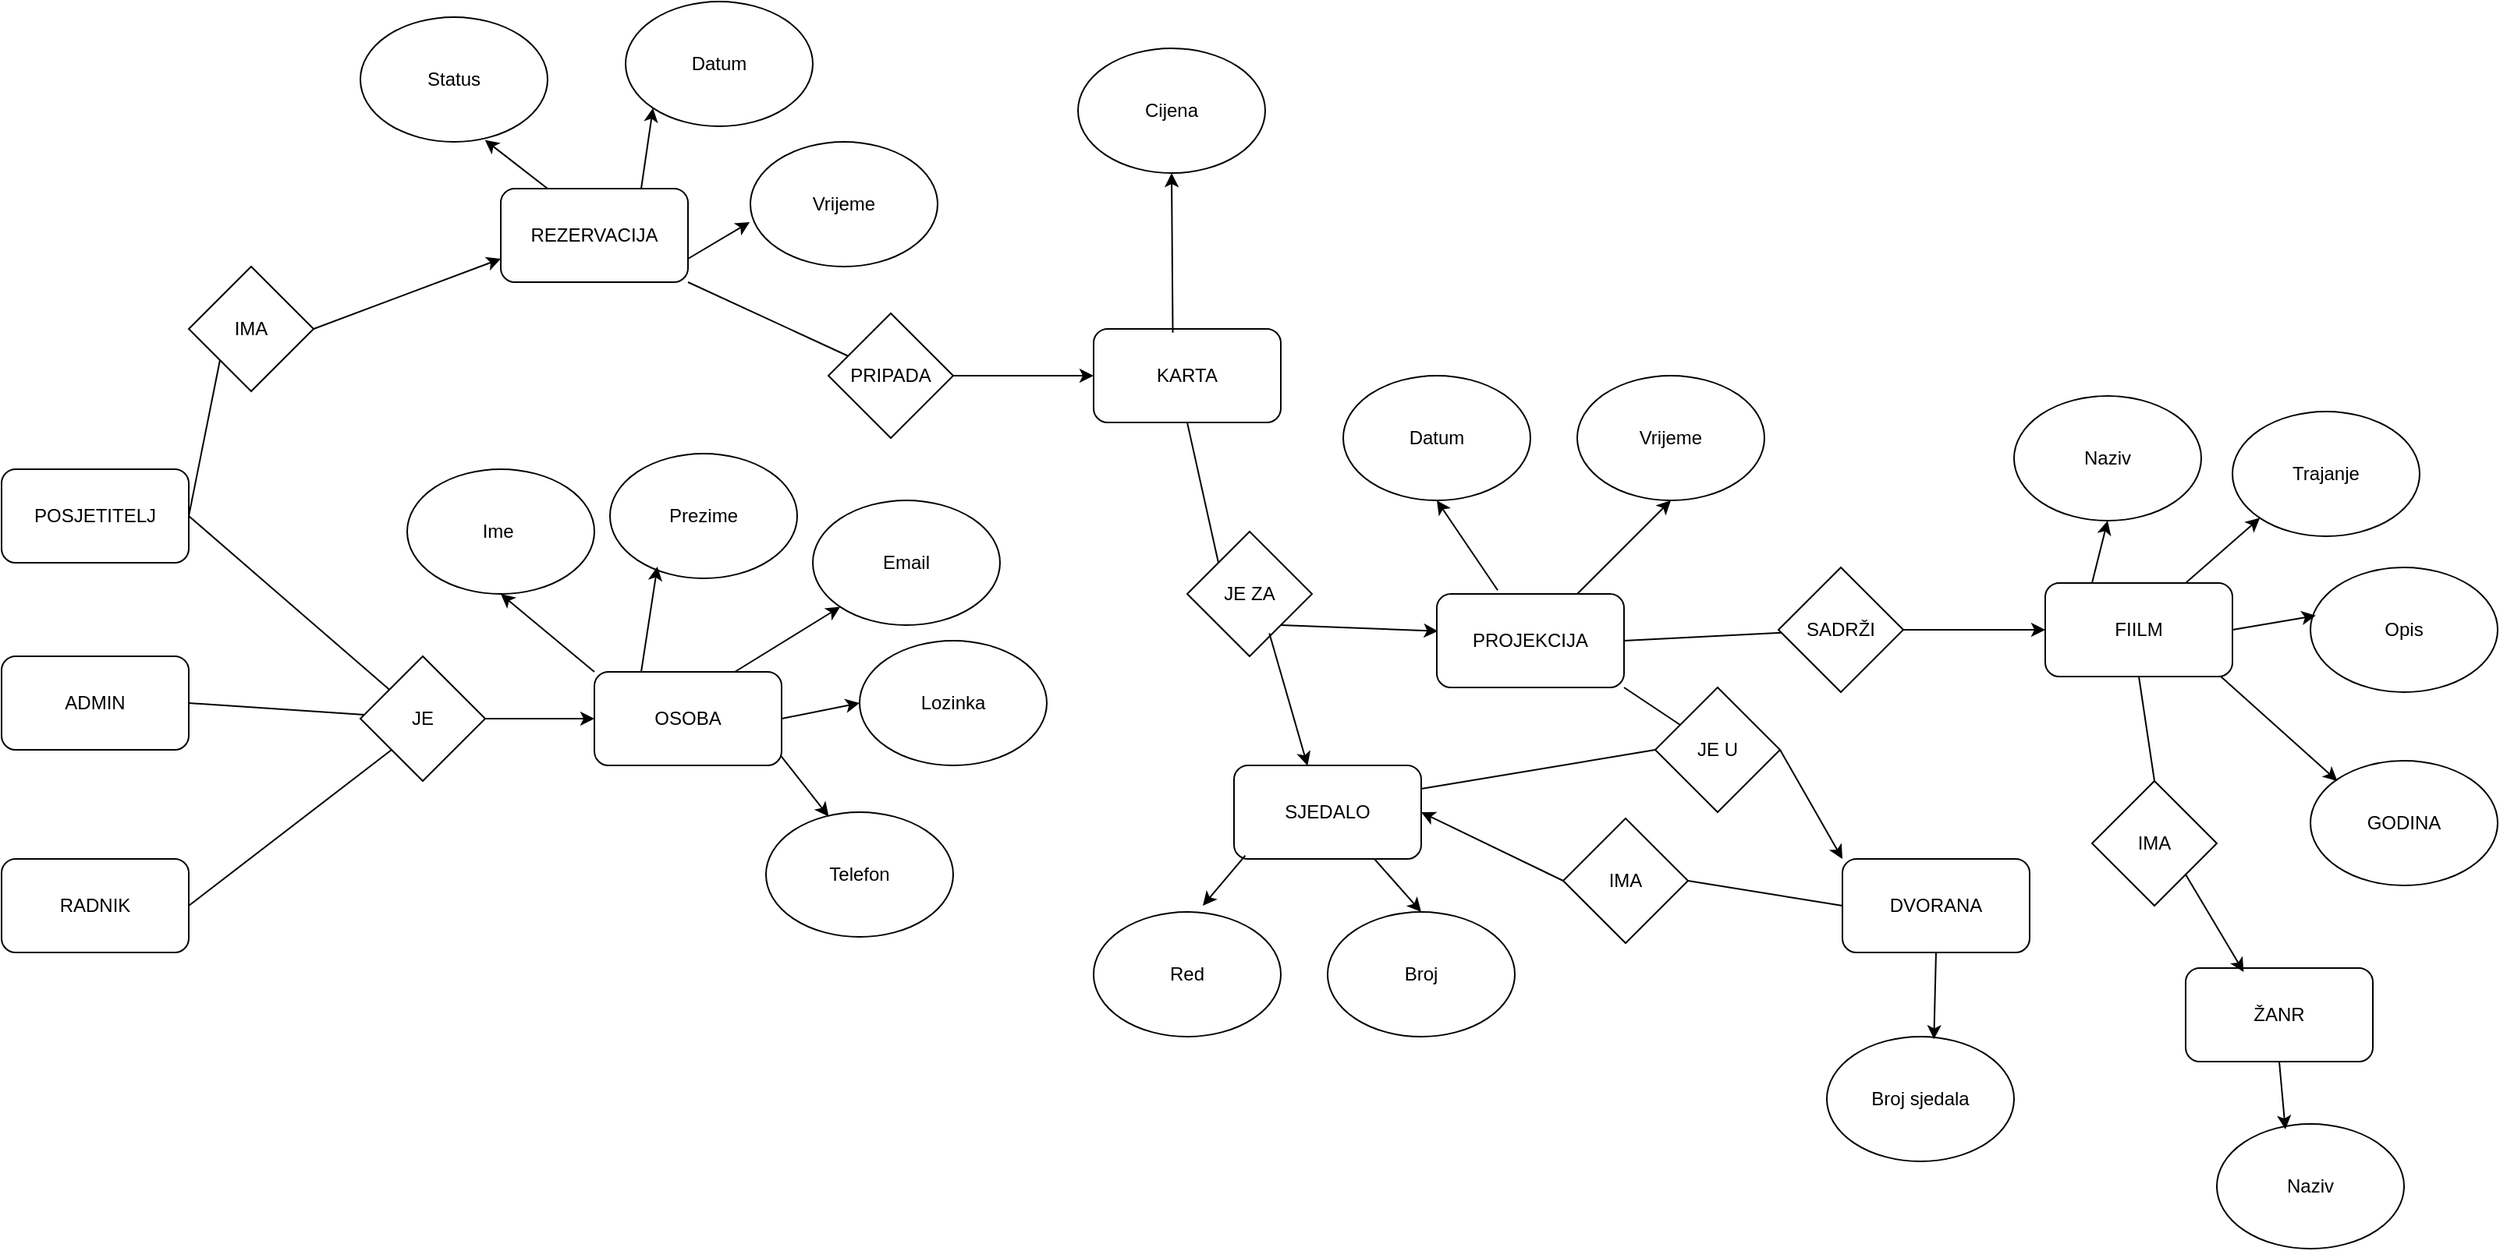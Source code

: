 <mxfile version="27.1.6">
  <diagram name="Page-1" id="46gfVLRia4m7PnuHblLA">
    <mxGraphModel dx="1153" dy="1342" grid="1" gridSize="10" guides="1" tooltips="1" connect="1" arrows="1" fold="1" page="1" pageScale="1" pageWidth="1169" pageHeight="827" math="0" shadow="0">
      <root>
        <mxCell id="0" />
        <mxCell id="1" parent="0" />
        <mxCell id="ApttCaKkj1XdF3SvVOe8-1" value="OSOBA" style="rounded=1;whiteSpace=wrap;html=1;" parent="1" vertex="1">
          <mxGeometry x="430" y="340" width="120" height="60" as="geometry" />
        </mxCell>
        <mxCell id="ApttCaKkj1XdF3SvVOe8-2" value="REZERVACIJA" style="rounded=1;whiteSpace=wrap;html=1;" parent="1" vertex="1">
          <mxGeometry x="370" y="30" width="120" height="60" as="geometry" />
        </mxCell>
        <mxCell id="ApttCaKkj1XdF3SvVOe8-3" value="&lt;div&gt;RADNIK&lt;/div&gt;" style="rounded=1;whiteSpace=wrap;html=1;" parent="1" vertex="1">
          <mxGeometry x="50" y="460" width="120" height="60" as="geometry" />
        </mxCell>
        <mxCell id="ApttCaKkj1XdF3SvVOe8-4" value="POSJETITELJ" style="rounded=1;whiteSpace=wrap;html=1;" parent="1" vertex="1">
          <mxGeometry x="50" y="210" width="120" height="60" as="geometry" />
        </mxCell>
        <mxCell id="ApttCaKkj1XdF3SvVOe8-5" value="ADMIN" style="rounded=1;whiteSpace=wrap;html=1;" parent="1" vertex="1">
          <mxGeometry x="50" y="330" width="120" height="60" as="geometry" />
        </mxCell>
        <mxCell id="ApttCaKkj1XdF3SvVOe8-6" value="JE" style="rhombus;whiteSpace=wrap;html=1;" parent="1" vertex="1">
          <mxGeometry x="280" y="330" width="80" height="80" as="geometry" />
        </mxCell>
        <mxCell id="ApttCaKkj1XdF3SvVOe8-7" value="" style="endArrow=none;html=1;rounded=0;exitX=1;exitY=0.5;exitDx=0;exitDy=0;entryX=0;entryY=1;entryDx=0;entryDy=0;" parent="1" source="ApttCaKkj1XdF3SvVOe8-3" target="ApttCaKkj1XdF3SvVOe8-6" edge="1">
          <mxGeometry width="50" height="50" relative="1" as="geometry">
            <mxPoint x="550" y="380" as="sourcePoint" />
            <mxPoint x="600" y="330" as="targetPoint" />
          </mxGeometry>
        </mxCell>
        <mxCell id="ApttCaKkj1XdF3SvVOe8-8" value="" style="endArrow=none;html=1;rounded=0;exitX=1;exitY=0.5;exitDx=0;exitDy=0;" parent="1" source="ApttCaKkj1XdF3SvVOe8-5" target="ApttCaKkj1XdF3SvVOe8-6" edge="1">
          <mxGeometry width="50" height="50" relative="1" as="geometry">
            <mxPoint x="180" y="380" as="sourcePoint" />
            <mxPoint x="230" y="330" as="targetPoint" />
          </mxGeometry>
        </mxCell>
        <mxCell id="ApttCaKkj1XdF3SvVOe8-9" value="" style="endArrow=none;html=1;rounded=0;exitX=1;exitY=0.5;exitDx=0;exitDy=0;" parent="1" source="ApttCaKkj1XdF3SvVOe8-4" target="ApttCaKkj1XdF3SvVOe8-6" edge="1">
          <mxGeometry width="50" height="50" relative="1" as="geometry">
            <mxPoint x="550" y="380" as="sourcePoint" />
            <mxPoint x="600" y="330" as="targetPoint" />
          </mxGeometry>
        </mxCell>
        <mxCell id="ApttCaKkj1XdF3SvVOe8-10" value="" style="endArrow=classic;html=1;rounded=0;exitX=1;exitY=0.5;exitDx=0;exitDy=0;entryX=0;entryY=0.5;entryDx=0;entryDy=0;" parent="1" source="ApttCaKkj1XdF3SvVOe8-6" target="ApttCaKkj1XdF3SvVOe8-1" edge="1">
          <mxGeometry width="50" height="50" relative="1" as="geometry">
            <mxPoint x="550" y="380" as="sourcePoint" />
            <mxPoint x="600" y="330" as="targetPoint" />
          </mxGeometry>
        </mxCell>
        <mxCell id="ApttCaKkj1XdF3SvVOe8-11" value="" style="endArrow=none;html=1;rounded=0;entryX=0;entryY=1;entryDx=0;entryDy=0;" parent="1" target="ApttCaKkj1XdF3SvVOe8-12" edge="1">
          <mxGeometry width="50" height="50" relative="1" as="geometry">
            <mxPoint x="170" y="240" as="sourcePoint" />
            <mxPoint x="260" y="200" as="targetPoint" />
          </mxGeometry>
        </mxCell>
        <mxCell id="ApttCaKkj1XdF3SvVOe8-12" value="IMA" style="rhombus;whiteSpace=wrap;html=1;" parent="1" vertex="1">
          <mxGeometry x="170" y="80" width="80" height="80" as="geometry" />
        </mxCell>
        <mxCell id="ApttCaKkj1XdF3SvVOe8-13" value="" style="endArrow=classic;html=1;rounded=0;exitX=1;exitY=0.5;exitDx=0;exitDy=0;entryX=0;entryY=0.75;entryDx=0;entryDy=0;" parent="1" source="ApttCaKkj1XdF3SvVOe8-12" target="ApttCaKkj1XdF3SvVOe8-2" edge="1">
          <mxGeometry width="50" height="50" relative="1" as="geometry">
            <mxPoint x="550" y="380" as="sourcePoint" />
            <mxPoint x="600" y="330" as="targetPoint" />
          </mxGeometry>
        </mxCell>
        <mxCell id="ApttCaKkj1XdF3SvVOe8-14" value="KARTA" style="rounded=1;whiteSpace=wrap;html=1;" parent="1" vertex="1">
          <mxGeometry x="750" y="120" width="120" height="60" as="geometry" />
        </mxCell>
        <mxCell id="ApttCaKkj1XdF3SvVOe8-15" value="PROJEKCIJA" style="rounded=1;whiteSpace=wrap;html=1;" parent="1" vertex="1">
          <mxGeometry x="970" y="290" width="120" height="60" as="geometry" />
        </mxCell>
        <mxCell id="ApttCaKkj1XdF3SvVOe8-16" value="Ime&amp;nbsp;" style="ellipse;whiteSpace=wrap;html=1;" parent="1" vertex="1">
          <mxGeometry x="310" y="210" width="120" height="80" as="geometry" />
        </mxCell>
        <mxCell id="ApttCaKkj1XdF3SvVOe8-18" value="Prezime" style="ellipse;whiteSpace=wrap;html=1;" parent="1" vertex="1">
          <mxGeometry x="440" y="200" width="120" height="80" as="geometry" />
        </mxCell>
        <mxCell id="ApttCaKkj1XdF3SvVOe8-20" value="" style="endArrow=classic;html=1;rounded=0;entryX=0.5;entryY=1;entryDx=0;entryDy=0;exitX=0;exitY=0;exitDx=0;exitDy=0;" parent="1" source="ApttCaKkj1XdF3SvVOe8-1" target="ApttCaKkj1XdF3SvVOe8-16" edge="1">
          <mxGeometry width="50" height="50" relative="1" as="geometry">
            <mxPoint x="360" y="380" as="sourcePoint" />
            <mxPoint x="410" y="330" as="targetPoint" />
          </mxGeometry>
        </mxCell>
        <mxCell id="ApttCaKkj1XdF3SvVOe8-21" value="" style="endArrow=classic;html=1;rounded=0;entryX=0.253;entryY=0.906;entryDx=0;entryDy=0;exitX=0.25;exitY=0;exitDx=0;exitDy=0;entryPerimeter=0;" parent="1" source="ApttCaKkj1XdF3SvVOe8-1" target="ApttCaKkj1XdF3SvVOe8-18" edge="1">
          <mxGeometry width="50" height="50" relative="1" as="geometry">
            <mxPoint x="360" y="380" as="sourcePoint" />
            <mxPoint x="410" y="330" as="targetPoint" />
          </mxGeometry>
        </mxCell>
        <mxCell id="ApttCaKkj1XdF3SvVOe8-22" value="Lozinka" style="ellipse;whiteSpace=wrap;html=1;" parent="1" vertex="1">
          <mxGeometry x="600" y="320" width="120" height="80" as="geometry" />
        </mxCell>
        <mxCell id="ApttCaKkj1XdF3SvVOe8-23" value="Email" style="ellipse;whiteSpace=wrap;html=1;" parent="1" vertex="1">
          <mxGeometry x="570" y="230" width="120" height="80" as="geometry" />
        </mxCell>
        <mxCell id="ApttCaKkj1XdF3SvVOe8-24" value="Telefon" style="ellipse;whiteSpace=wrap;html=1;" parent="1" vertex="1">
          <mxGeometry x="540" y="430" width="120" height="80" as="geometry" />
        </mxCell>
        <mxCell id="ApttCaKkj1XdF3SvVOe8-25" value="" style="endArrow=classic;html=1;rounded=0;entryX=0;entryY=1;entryDx=0;entryDy=0;exitX=0.75;exitY=0;exitDx=0;exitDy=0;" parent="1" source="ApttCaKkj1XdF3SvVOe8-1" target="ApttCaKkj1XdF3SvVOe8-23" edge="1">
          <mxGeometry width="50" height="50" relative="1" as="geometry">
            <mxPoint x="660" y="350" as="sourcePoint" />
            <mxPoint x="710" y="300" as="targetPoint" />
          </mxGeometry>
        </mxCell>
        <mxCell id="ApttCaKkj1XdF3SvVOe8-26" value="" style="endArrow=classic;html=1;rounded=0;entryX=0;entryY=0.5;entryDx=0;entryDy=0;exitX=1;exitY=0.5;exitDx=0;exitDy=0;" parent="1" source="ApttCaKkj1XdF3SvVOe8-1" target="ApttCaKkj1XdF3SvVOe8-22" edge="1">
          <mxGeometry width="50" height="50" relative="1" as="geometry">
            <mxPoint x="660" y="350" as="sourcePoint" />
            <mxPoint x="710" y="300" as="targetPoint" />
          </mxGeometry>
        </mxCell>
        <mxCell id="ApttCaKkj1XdF3SvVOe8-27" value="" style="endArrow=classic;html=1;rounded=0;exitX=0.994;exitY=0.892;exitDx=0;exitDy=0;exitPerimeter=0;entryX=0.335;entryY=0.035;entryDx=0;entryDy=0;entryPerimeter=0;" parent="1" source="ApttCaKkj1XdF3SvVOe8-1" target="ApttCaKkj1XdF3SvVOe8-24" edge="1">
          <mxGeometry width="50" height="50" relative="1" as="geometry">
            <mxPoint x="660" y="350" as="sourcePoint" />
            <mxPoint x="710" y="300" as="targetPoint" />
          </mxGeometry>
        </mxCell>
        <mxCell id="ApttCaKkj1XdF3SvVOe8-28" value="Datum" style="ellipse;whiteSpace=wrap;html=1;" parent="1" vertex="1">
          <mxGeometry x="450" y="-90" width="120" height="80" as="geometry" />
        </mxCell>
        <mxCell id="ApttCaKkj1XdF3SvVOe8-29" value="Status" style="ellipse;whiteSpace=wrap;html=1;" parent="1" vertex="1">
          <mxGeometry x="280" y="-80" width="120" height="80" as="geometry" />
        </mxCell>
        <mxCell id="ApttCaKkj1XdF3SvVOe8-30" value="Vrijeme" style="ellipse;whiteSpace=wrap;html=1;" parent="1" vertex="1">
          <mxGeometry x="530" width="120" height="80" as="geometry" />
        </mxCell>
        <mxCell id="ApttCaKkj1XdF3SvVOe8-31" value="" style="endArrow=classic;html=1;rounded=0;entryX=-0.003;entryY=0.643;entryDx=0;entryDy=0;entryPerimeter=0;exitX=1;exitY=0.75;exitDx=0;exitDy=0;" parent="1" source="ApttCaKkj1XdF3SvVOe8-2" target="ApttCaKkj1XdF3SvVOe8-30" edge="1">
          <mxGeometry width="50" height="50" relative="1" as="geometry">
            <mxPoint x="620" y="260" as="sourcePoint" />
            <mxPoint x="670" y="210" as="targetPoint" />
          </mxGeometry>
        </mxCell>
        <mxCell id="ApttCaKkj1XdF3SvVOe8-32" value="" style="endArrow=classic;html=1;rounded=0;entryX=0;entryY=1;entryDx=0;entryDy=0;exitX=0.75;exitY=0;exitDx=0;exitDy=0;" parent="1" source="ApttCaKkj1XdF3SvVOe8-2" target="ApttCaKkj1XdF3SvVOe8-28" edge="1">
          <mxGeometry width="50" height="50" relative="1" as="geometry">
            <mxPoint x="620" y="260" as="sourcePoint" />
            <mxPoint x="670" y="210" as="targetPoint" />
          </mxGeometry>
        </mxCell>
        <mxCell id="ApttCaKkj1XdF3SvVOe8-33" value="" style="endArrow=classic;html=1;rounded=0;entryX=0.665;entryY=0.985;entryDx=0;entryDy=0;entryPerimeter=0;exitX=0.25;exitY=0;exitDx=0;exitDy=0;" parent="1" source="ApttCaKkj1XdF3SvVOe8-2" target="ApttCaKkj1XdF3SvVOe8-29" edge="1">
          <mxGeometry width="50" height="50" relative="1" as="geometry">
            <mxPoint x="620" y="260" as="sourcePoint" />
            <mxPoint x="670" y="210" as="targetPoint" />
          </mxGeometry>
        </mxCell>
        <mxCell id="ApttCaKkj1XdF3SvVOe8-34" value="Cijena" style="ellipse;whiteSpace=wrap;html=1;" parent="1" vertex="1">
          <mxGeometry x="740" y="-60" width="120" height="80" as="geometry" />
        </mxCell>
        <mxCell id="ApttCaKkj1XdF3SvVOe8-35" value="" style="endArrow=classic;html=1;rounded=0;entryX=0.5;entryY=1;entryDx=0;entryDy=0;exitX=0.423;exitY=0.039;exitDx=0;exitDy=0;exitPerimeter=0;" parent="1" source="ApttCaKkj1XdF3SvVOe8-14" target="ApttCaKkj1XdF3SvVOe8-34" edge="1">
          <mxGeometry width="50" height="50" relative="1" as="geometry">
            <mxPoint x="870" y="240" as="sourcePoint" />
            <mxPoint x="920" y="190" as="targetPoint" />
          </mxGeometry>
        </mxCell>
        <mxCell id="ApttCaKkj1XdF3SvVOe8-36" value="" style="endArrow=none;html=1;rounded=0;exitX=1;exitY=1;exitDx=0;exitDy=0;" parent="1" source="ApttCaKkj1XdF3SvVOe8-2" target="ApttCaKkj1XdF3SvVOe8-37" edge="1">
          <mxGeometry width="50" height="50" relative="1" as="geometry">
            <mxPoint x="770" y="230" as="sourcePoint" />
            <mxPoint x="570" y="120" as="targetPoint" />
          </mxGeometry>
        </mxCell>
        <mxCell id="ApttCaKkj1XdF3SvVOe8-37" value="PRIPADA" style="rhombus;whiteSpace=wrap;html=1;" parent="1" vertex="1">
          <mxGeometry x="580" y="110" width="80" height="80" as="geometry" />
        </mxCell>
        <mxCell id="ApttCaKkj1XdF3SvVOe8-38" value="" style="endArrow=classic;html=1;rounded=0;exitX=1;exitY=0.5;exitDx=0;exitDy=0;entryX=0;entryY=0.5;entryDx=0;entryDy=0;" parent="1" source="ApttCaKkj1XdF3SvVOe8-37" target="ApttCaKkj1XdF3SvVOe8-14" edge="1">
          <mxGeometry width="50" height="50" relative="1" as="geometry">
            <mxPoint x="770" y="230" as="sourcePoint" />
            <mxPoint x="820" y="180" as="targetPoint" />
          </mxGeometry>
        </mxCell>
        <mxCell id="ApttCaKkj1XdF3SvVOe8-39" value="Datum" style="ellipse;whiteSpace=wrap;html=1;" parent="1" vertex="1">
          <mxGeometry x="910" y="150" width="120" height="80" as="geometry" />
        </mxCell>
        <mxCell id="ApttCaKkj1XdF3SvVOe8-40" value="Vrijeme" style="ellipse;whiteSpace=wrap;html=1;" parent="1" vertex="1">
          <mxGeometry x="1060" y="150" width="120" height="80" as="geometry" />
        </mxCell>
        <mxCell id="ApttCaKkj1XdF3SvVOe8-41" value="" style="endArrow=classic;html=1;rounded=0;entryX=0.5;entryY=1;entryDx=0;entryDy=0;exitX=0.325;exitY=-0.04;exitDx=0;exitDy=0;exitPerimeter=0;" parent="1" source="ApttCaKkj1XdF3SvVOe8-15" target="ApttCaKkj1XdF3SvVOe8-39" edge="1">
          <mxGeometry width="50" height="50" relative="1" as="geometry">
            <mxPoint x="810" y="260" as="sourcePoint" />
            <mxPoint x="860" y="210" as="targetPoint" />
          </mxGeometry>
        </mxCell>
        <mxCell id="ApttCaKkj1XdF3SvVOe8-42" value="" style="endArrow=classic;html=1;rounded=0;entryX=0.5;entryY=1;entryDx=0;entryDy=0;exitX=0.75;exitY=0;exitDx=0;exitDy=0;" parent="1" source="ApttCaKkj1XdF3SvVOe8-15" target="ApttCaKkj1XdF3SvVOe8-40" edge="1">
          <mxGeometry width="50" height="50" relative="1" as="geometry">
            <mxPoint x="810" y="260" as="sourcePoint" />
            <mxPoint x="860" y="210" as="targetPoint" />
          </mxGeometry>
        </mxCell>
        <mxCell id="ApttCaKkj1XdF3SvVOe8-43" value="JE ZA" style="rhombus;whiteSpace=wrap;html=1;" parent="1" vertex="1">
          <mxGeometry x="810" y="250" width="80" height="80" as="geometry" />
        </mxCell>
        <mxCell id="ApttCaKkj1XdF3SvVOe8-45" value="" style="endArrow=none;html=1;rounded=0;entryX=0.5;entryY=1;entryDx=0;entryDy=0;exitX=0;exitY=0;exitDx=0;exitDy=0;" parent="1" source="ApttCaKkj1XdF3SvVOe8-43" target="ApttCaKkj1XdF3SvVOe8-14" edge="1">
          <mxGeometry width="50" height="50" relative="1" as="geometry">
            <mxPoint x="900" y="370" as="sourcePoint" />
            <mxPoint x="950" y="320" as="targetPoint" />
          </mxGeometry>
        </mxCell>
        <mxCell id="ApttCaKkj1XdF3SvVOe8-46" value="" style="endArrow=classic;html=1;rounded=0;exitX=1;exitY=1;exitDx=0;exitDy=0;entryX=0.006;entryY=0.398;entryDx=0;entryDy=0;entryPerimeter=0;" parent="1" source="ApttCaKkj1XdF3SvVOe8-43" target="ApttCaKkj1XdF3SvVOe8-15" edge="1">
          <mxGeometry width="50" height="50" relative="1" as="geometry">
            <mxPoint x="900" y="370" as="sourcePoint" />
            <mxPoint x="950" y="320" as="targetPoint" />
          </mxGeometry>
        </mxCell>
        <mxCell id="ApttCaKkj1XdF3SvVOe8-48" value="SJEDALO" style="rounded=1;whiteSpace=wrap;html=1;" parent="1" vertex="1">
          <mxGeometry x="840" y="400" width="120" height="60" as="geometry" />
        </mxCell>
        <mxCell id="ApttCaKkj1XdF3SvVOe8-49" value="" style="endArrow=classic;html=1;rounded=0;exitX=0.658;exitY=0.816;exitDx=0;exitDy=0;exitPerimeter=0;entryX=0.393;entryY=0.004;entryDx=0;entryDy=0;entryPerimeter=0;" parent="1" source="ApttCaKkj1XdF3SvVOe8-43" target="ApttCaKkj1XdF3SvVOe8-48" edge="1">
          <mxGeometry width="50" height="50" relative="1" as="geometry">
            <mxPoint x="900" y="370" as="sourcePoint" />
            <mxPoint x="950" y="320" as="targetPoint" />
          </mxGeometry>
        </mxCell>
        <mxCell id="ApttCaKkj1XdF3SvVOe8-50" value="Broj" style="ellipse;whiteSpace=wrap;html=1;" parent="1" vertex="1">
          <mxGeometry x="900" y="494" width="120" height="80" as="geometry" />
        </mxCell>
        <mxCell id="ApttCaKkj1XdF3SvVOe8-51" value="Red" style="ellipse;whiteSpace=wrap;html=1;" parent="1" vertex="1">
          <mxGeometry x="750" y="494" width="120" height="80" as="geometry" />
        </mxCell>
        <mxCell id="ApttCaKkj1XdF3SvVOe8-52" value="" style="endArrow=classic;html=1;rounded=0;exitX=0.06;exitY=0.963;exitDx=0;exitDy=0;exitPerimeter=0;" parent="1" source="ApttCaKkj1XdF3SvVOe8-48" edge="1">
          <mxGeometry width="50" height="50" relative="1" as="geometry">
            <mxPoint x="900" y="370" as="sourcePoint" />
            <mxPoint x="820" y="490" as="targetPoint" />
          </mxGeometry>
        </mxCell>
        <mxCell id="ApttCaKkj1XdF3SvVOe8-53" value="" style="endArrow=classic;html=1;rounded=0;exitX=0.75;exitY=1;exitDx=0;exitDy=0;entryX=0.5;entryY=0;entryDx=0;entryDy=0;" parent="1" source="ApttCaKkj1XdF3SvVOe8-48" target="ApttCaKkj1XdF3SvVOe8-50" edge="1">
          <mxGeometry width="50" height="50" relative="1" as="geometry">
            <mxPoint x="900" y="370" as="sourcePoint" />
            <mxPoint x="950" y="320" as="targetPoint" />
          </mxGeometry>
        </mxCell>
        <mxCell id="ApttCaKkj1XdF3SvVOe8-54" value="DVORANA" style="rounded=1;whiteSpace=wrap;html=1;" parent="1" vertex="1">
          <mxGeometry x="1230" y="460" width="120" height="60" as="geometry" />
        </mxCell>
        <mxCell id="ApttCaKkj1XdF3SvVOe8-56" value="IMA" style="rhombus;whiteSpace=wrap;html=1;" parent="1" vertex="1">
          <mxGeometry x="1051" y="434" width="80" height="80" as="geometry" />
        </mxCell>
        <mxCell id="ApttCaKkj1XdF3SvVOe8-57" value="" style="endArrow=none;html=1;rounded=0;exitX=1;exitY=0.5;exitDx=0;exitDy=0;entryX=0;entryY=0.5;entryDx=0;entryDy=0;" parent="1" source="ApttCaKkj1XdF3SvVOe8-56" target="ApttCaKkj1XdF3SvVOe8-54" edge="1">
          <mxGeometry width="50" height="50" relative="1" as="geometry">
            <mxPoint x="1121.0" y="574" as="sourcePoint" />
            <mxPoint x="1201" y="584" as="targetPoint" />
          </mxGeometry>
        </mxCell>
        <mxCell id="ApttCaKkj1XdF3SvVOe8-58" value="" style="endArrow=classic;html=1;rounded=0;exitX=0;exitY=0.5;exitDx=0;exitDy=0;entryX=1;entryY=0.5;entryDx=0;entryDy=0;" parent="1" source="ApttCaKkj1XdF3SvVOe8-56" target="ApttCaKkj1XdF3SvVOe8-48" edge="1">
          <mxGeometry width="50" height="50" relative="1" as="geometry">
            <mxPoint x="1050" y="340" as="sourcePoint" />
            <mxPoint x="1100" y="290" as="targetPoint" />
          </mxGeometry>
        </mxCell>
        <mxCell id="ApttCaKkj1XdF3SvVOe8-59" value="Broj sjedala" style="ellipse;whiteSpace=wrap;html=1;" parent="1" vertex="1">
          <mxGeometry x="1220" y="574" width="120" height="80" as="geometry" />
        </mxCell>
        <mxCell id="ApttCaKkj1XdF3SvVOe8-60" value="" style="endArrow=classic;html=1;rounded=0;exitX=0.5;exitY=1;exitDx=0;exitDy=0;entryX=0.572;entryY=0.021;entryDx=0;entryDy=0;entryPerimeter=0;" parent="1" source="ApttCaKkj1XdF3SvVOe8-54" target="ApttCaKkj1XdF3SvVOe8-59" edge="1">
          <mxGeometry width="50" height="50" relative="1" as="geometry">
            <mxPoint x="1191" y="448" as="sourcePoint" />
            <mxPoint x="1240" y="554" as="targetPoint" />
          </mxGeometry>
        </mxCell>
        <mxCell id="ApttCaKkj1XdF3SvVOe8-63" value="FIILM" style="rounded=1;whiteSpace=wrap;html=1;" parent="1" vertex="1">
          <mxGeometry x="1360" y="283" width="120" height="60" as="geometry" />
        </mxCell>
        <mxCell id="ApttCaKkj1XdF3SvVOe8-66" value="Trajanje" style="ellipse;whiteSpace=wrap;html=1;" parent="1" vertex="1">
          <mxGeometry x="1480" y="173" width="120" height="80" as="geometry" />
        </mxCell>
        <mxCell id="ApttCaKkj1XdF3SvVOe8-67" value="Naziv" style="ellipse;whiteSpace=wrap;html=1;" parent="1" vertex="1">
          <mxGeometry x="1340" y="163" width="120" height="80" as="geometry" />
        </mxCell>
        <mxCell id="ApttCaKkj1XdF3SvVOe8-68" value="Opis" style="ellipse;whiteSpace=wrap;html=1;" parent="1" vertex="1">
          <mxGeometry x="1530" y="273" width="120" height="80" as="geometry" />
        </mxCell>
        <mxCell id="ApttCaKkj1XdF3SvVOe8-69" value="GODINA" style="ellipse;whiteSpace=wrap;html=1;" parent="1" vertex="1">
          <mxGeometry x="1530" y="397" width="120" height="80" as="geometry" />
        </mxCell>
        <mxCell id="ApttCaKkj1XdF3SvVOe8-71" value="" style="endArrow=classic;html=1;rounded=0;entryX=0.5;entryY=1;entryDx=0;entryDy=0;exitX=0.25;exitY=0;exitDx=0;exitDy=0;" parent="1" source="ApttCaKkj1XdF3SvVOe8-63" target="ApttCaKkj1XdF3SvVOe8-67" edge="1">
          <mxGeometry width="50" height="50" relative="1" as="geometry">
            <mxPoint x="1310" y="343" as="sourcePoint" />
            <mxPoint x="1350" y="293" as="targetPoint" />
          </mxGeometry>
        </mxCell>
        <mxCell id="ApttCaKkj1XdF3SvVOe8-72" value="" style="endArrow=classic;html=1;rounded=0;exitX=0.942;exitY=0.98;exitDx=0;exitDy=0;exitPerimeter=0;entryX=0;entryY=0;entryDx=0;entryDy=0;" parent="1" edge="1">
          <mxGeometry width="50" height="50" relative="1" as="geometry">
            <mxPoint x="1472.73" y="343.08" as="sourcePoint" />
            <mxPoint x="1547.264" y="409.996" as="targetPoint" />
          </mxGeometry>
        </mxCell>
        <mxCell id="ApttCaKkj1XdF3SvVOe8-73" value="" style="endArrow=classic;html=1;rounded=0;entryX=0.028;entryY=0.386;entryDx=0;entryDy=0;entryPerimeter=0;" parent="1" target="ApttCaKkj1XdF3SvVOe8-68" edge="1">
          <mxGeometry width="50" height="50" relative="1" as="geometry">
            <mxPoint x="1480" y="313" as="sourcePoint" />
            <mxPoint x="1530" y="263" as="targetPoint" />
          </mxGeometry>
        </mxCell>
        <mxCell id="ApttCaKkj1XdF3SvVOe8-74" value="" style="endArrow=classic;html=1;rounded=0;exitX=0.75;exitY=0;exitDx=0;exitDy=0;entryX=0;entryY=1;entryDx=0;entryDy=0;" parent="1" source="ApttCaKkj1XdF3SvVOe8-63" target="ApttCaKkj1XdF3SvVOe8-66" edge="1">
          <mxGeometry width="50" height="50" relative="1" as="geometry">
            <mxPoint x="1300" y="343" as="sourcePoint" />
            <mxPoint x="1350" y="293" as="targetPoint" />
          </mxGeometry>
        </mxCell>
        <mxCell id="ApttCaKkj1XdF3SvVOe8-75" value="" style="endArrow=none;html=1;rounded=0;exitX=1;exitY=0.5;exitDx=0;exitDy=0;" parent="1" source="ApttCaKkj1XdF3SvVOe8-15" target="ApttCaKkj1XdF3SvVOe8-76" edge="1">
          <mxGeometry width="50" height="50" relative="1" as="geometry">
            <mxPoint x="1160" y="310" as="sourcePoint" />
            <mxPoint x="1170" y="320" as="targetPoint" />
          </mxGeometry>
        </mxCell>
        <mxCell id="ApttCaKkj1XdF3SvVOe8-76" value="SADRŽI" style="rhombus;whiteSpace=wrap;html=1;" parent="1" vertex="1">
          <mxGeometry x="1189" y="273" width="80" height="80" as="geometry" />
        </mxCell>
        <mxCell id="ApttCaKkj1XdF3SvVOe8-77" value="" style="endArrow=classic;html=1;rounded=0;entryX=0;entryY=0.5;entryDx=0;entryDy=0;exitX=1;exitY=0.5;exitDx=0;exitDy=0;" parent="1" source="ApttCaKkj1XdF3SvVOe8-76" target="ApttCaKkj1XdF3SvVOe8-63" edge="1">
          <mxGeometry width="50" height="50" relative="1" as="geometry">
            <mxPoint x="1160" y="340" as="sourcePoint" />
            <mxPoint x="1210" y="290" as="targetPoint" />
          </mxGeometry>
        </mxCell>
        <mxCell id="ApttCaKkj1XdF3SvVOe8-78" value="" style="endArrow=none;html=1;rounded=0;exitX=1;exitY=1;exitDx=0;exitDy=0;" parent="1" source="ApttCaKkj1XdF3SvVOe8-15" target="ApttCaKkj1XdF3SvVOe8-79" edge="1">
          <mxGeometry width="50" height="50" relative="1" as="geometry">
            <mxPoint x="1040" y="340" as="sourcePoint" />
            <mxPoint x="1130" y="380" as="targetPoint" />
          </mxGeometry>
        </mxCell>
        <mxCell id="ApttCaKkj1XdF3SvVOe8-79" value="JE U" style="rhombus;whiteSpace=wrap;html=1;" parent="1" vertex="1">
          <mxGeometry x="1110" y="350" width="80" height="80" as="geometry" />
        </mxCell>
        <mxCell id="ApttCaKkj1XdF3SvVOe8-80" value="" style="endArrow=classic;html=1;rounded=0;exitX=1;exitY=0.5;exitDx=0;exitDy=0;entryX=0;entryY=0;entryDx=0;entryDy=0;" parent="1" source="ApttCaKkj1XdF3SvVOe8-79" target="ApttCaKkj1XdF3SvVOe8-54" edge="1">
          <mxGeometry width="50" height="50" relative="1" as="geometry">
            <mxPoint x="1040" y="340" as="sourcePoint" />
            <mxPoint x="1090" y="290" as="targetPoint" />
          </mxGeometry>
        </mxCell>
        <mxCell id="ApttCaKkj1XdF3SvVOe8-81" value="" style="endArrow=none;html=1;rounded=0;exitX=1;exitY=0.25;exitDx=0;exitDy=0;entryX=0;entryY=0.5;entryDx=0;entryDy=0;" parent="1" source="ApttCaKkj1XdF3SvVOe8-48" target="ApttCaKkj1XdF3SvVOe8-79" edge="1">
          <mxGeometry width="50" height="50" relative="1" as="geometry">
            <mxPoint x="1040" y="340" as="sourcePoint" />
            <mxPoint x="1090" y="290" as="targetPoint" />
          </mxGeometry>
        </mxCell>
        <mxCell id="ApttCaKkj1XdF3SvVOe8-82" value="ŽANR" style="rounded=1;whiteSpace=wrap;html=1;" parent="1" vertex="1">
          <mxGeometry x="1450" y="530" width="120" height="60" as="geometry" />
        </mxCell>
        <mxCell id="ApttCaKkj1XdF3SvVOe8-83" value="IMA" style="rhombus;whiteSpace=wrap;html=1;" parent="1" vertex="1">
          <mxGeometry x="1390" y="410" width="80" height="80" as="geometry" />
        </mxCell>
        <mxCell id="ApttCaKkj1XdF3SvVOe8-84" value="" style="endArrow=none;html=1;rounded=0;exitX=0.5;exitY=1;exitDx=0;exitDy=0;entryX=0.5;entryY=0;entryDx=0;entryDy=0;" parent="1" source="ApttCaKkj1XdF3SvVOe8-63" target="ApttCaKkj1XdF3SvVOe8-83" edge="1">
          <mxGeometry width="50" height="50" relative="1" as="geometry">
            <mxPoint x="1540" y="340" as="sourcePoint" />
            <mxPoint x="1590" y="290" as="targetPoint" />
          </mxGeometry>
        </mxCell>
        <mxCell id="ApttCaKkj1XdF3SvVOe8-85" value="" style="endArrow=classic;html=1;rounded=0;exitX=1;exitY=1;exitDx=0;exitDy=0;entryX=0.31;entryY=0.042;entryDx=0;entryDy=0;entryPerimeter=0;" parent="1" source="ApttCaKkj1XdF3SvVOe8-83" target="ApttCaKkj1XdF3SvVOe8-82" edge="1">
          <mxGeometry width="50" height="50" relative="1" as="geometry">
            <mxPoint x="1490" y="490" as="sourcePoint" />
            <mxPoint x="1564.534" y="556.916" as="targetPoint" />
          </mxGeometry>
        </mxCell>
        <mxCell id="ApttCaKkj1XdF3SvVOe8-86" value="Naziv" style="ellipse;whiteSpace=wrap;html=1;" parent="1" vertex="1">
          <mxGeometry x="1470" y="630" width="120" height="80" as="geometry" />
        </mxCell>
        <mxCell id="ApttCaKkj1XdF3SvVOe8-87" value="" style="endArrow=classic;html=1;rounded=0;exitX=0.5;exitY=1;exitDx=0;exitDy=0;entryX=0.366;entryY=0.044;entryDx=0;entryDy=0;entryPerimeter=0;" parent="1" source="ApttCaKkj1XdF3SvVOe8-82" target="ApttCaKkj1XdF3SvVOe8-86" edge="1">
          <mxGeometry width="50" height="50" relative="1" as="geometry">
            <mxPoint x="1700" y="570" as="sourcePoint" />
            <mxPoint x="1737" y="633" as="targetPoint" />
          </mxGeometry>
        </mxCell>
      </root>
    </mxGraphModel>
  </diagram>
</mxfile>
